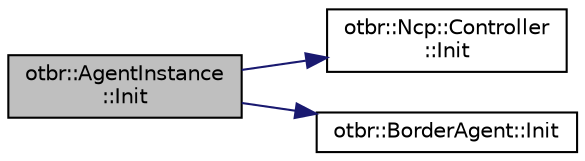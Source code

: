 digraph "otbr::AgentInstance::Init"
{
  edge [fontname="Helvetica",fontsize="10",labelfontname="Helvetica",labelfontsize="10"];
  node [fontname="Helvetica",fontsize="10",shape=record];
  rankdir="LR";
  Node4 [label="otbr::AgentInstance\l::Init",height=0.2,width=0.4,color="black", fillcolor="grey75", style="filled", fontcolor="black"];
  Node4 -> Node5 [color="midnightblue",fontsize="10",style="solid",fontname="Helvetica"];
  Node5 [label="otbr::Ncp::Controller\l::Init",height=0.2,width=0.4,color="black", fillcolor="white", style="filled",URL="$db/dae/group__border-router-ncp.html#gae3b8029c55774634c21363cd2e7b051e",tooltip="This method initalize the NCP controller. "];
  Node4 -> Node6 [color="midnightblue",fontsize="10",style="solid",fontname="Helvetica"];
  Node6 [label="otbr::BorderAgent::Init",height=0.2,width=0.4,color="black", fillcolor="white", style="filled",URL="$d4/dfd/classotbr_1_1BorderAgent.html#ab1ef8e1f0df8fbebdc38bce1dffd955b",tooltip="This method initialize border agent service. "];
}
